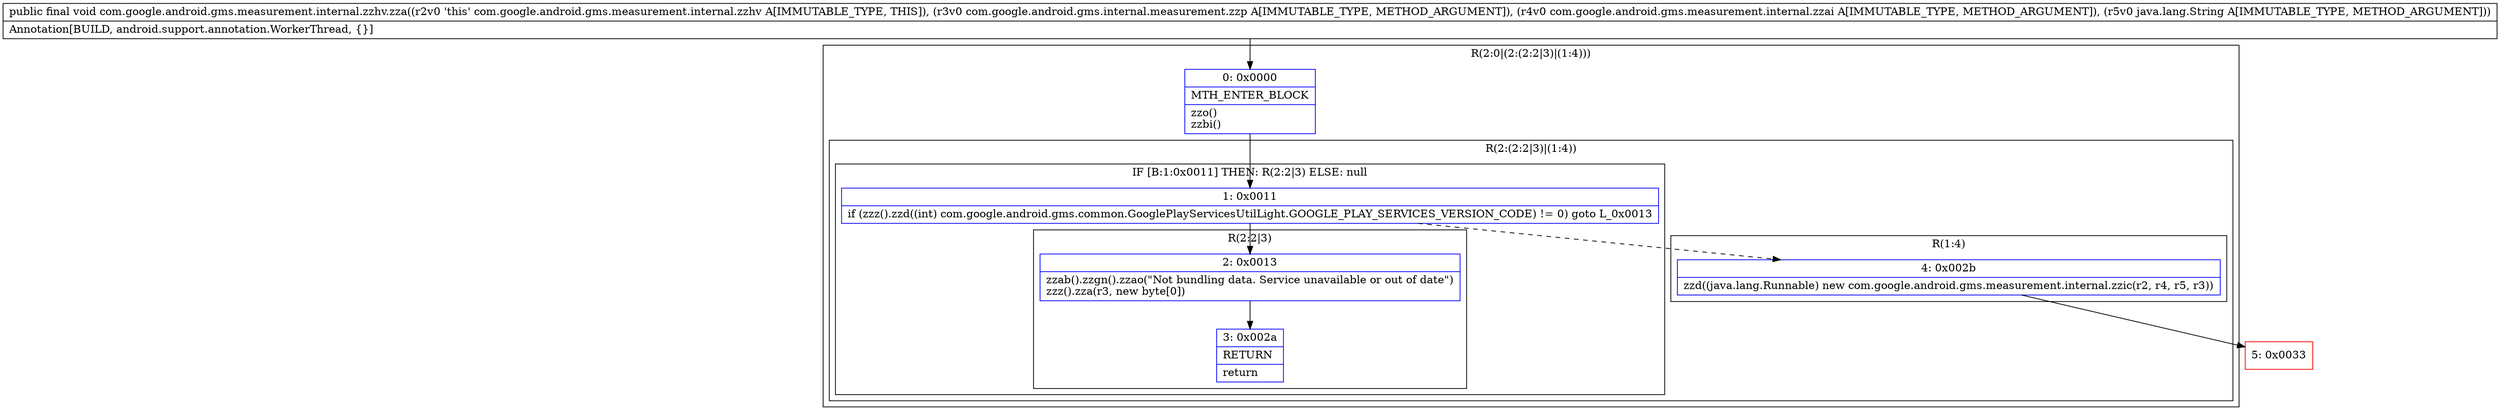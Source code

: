 digraph "CFG forcom.google.android.gms.measurement.internal.zzhv.zza(Lcom\/google\/android\/gms\/internal\/measurement\/zzp;Lcom\/google\/android\/gms\/measurement\/internal\/zzai;Ljava\/lang\/String;)V" {
subgraph cluster_Region_37781811 {
label = "R(2:0|(2:(2:2|3)|(1:4)))";
node [shape=record,color=blue];
Node_0 [shape=record,label="{0\:\ 0x0000|MTH_ENTER_BLOCK\l|zzo()\lzzbi()\l}"];
subgraph cluster_Region_260937146 {
label = "R(2:(2:2|3)|(1:4))";
node [shape=record,color=blue];
subgraph cluster_IfRegion_1401119804 {
label = "IF [B:1:0x0011] THEN: R(2:2|3) ELSE: null";
node [shape=record,color=blue];
Node_1 [shape=record,label="{1\:\ 0x0011|if (zzz().zzd((int) com.google.android.gms.common.GooglePlayServicesUtilLight.GOOGLE_PLAY_SERVICES_VERSION_CODE) != 0) goto L_0x0013\l}"];
subgraph cluster_Region_2044699604 {
label = "R(2:2|3)";
node [shape=record,color=blue];
Node_2 [shape=record,label="{2\:\ 0x0013|zzab().zzgn().zzao(\"Not bundling data. Service unavailable or out of date\")\lzzz().zza(r3, new byte[0])\l}"];
Node_3 [shape=record,label="{3\:\ 0x002a|RETURN\l|return\l}"];
}
}
subgraph cluster_Region_2140208325 {
label = "R(1:4)";
node [shape=record,color=blue];
Node_4 [shape=record,label="{4\:\ 0x002b|zzd((java.lang.Runnable) new com.google.android.gms.measurement.internal.zzic(r2, r4, r5, r3))\l}"];
}
}
}
Node_5 [shape=record,color=red,label="{5\:\ 0x0033}"];
MethodNode[shape=record,label="{public final void com.google.android.gms.measurement.internal.zzhv.zza((r2v0 'this' com.google.android.gms.measurement.internal.zzhv A[IMMUTABLE_TYPE, THIS]), (r3v0 com.google.android.gms.internal.measurement.zzp A[IMMUTABLE_TYPE, METHOD_ARGUMENT]), (r4v0 com.google.android.gms.measurement.internal.zzai A[IMMUTABLE_TYPE, METHOD_ARGUMENT]), (r5v0 java.lang.String A[IMMUTABLE_TYPE, METHOD_ARGUMENT]))  | Annotation[BUILD, android.support.annotation.WorkerThread, \{\}]\l}"];
MethodNode -> Node_0;
Node_0 -> Node_1;
Node_1 -> Node_2;
Node_1 -> Node_4[style=dashed];
Node_2 -> Node_3;
Node_4 -> Node_5;
}

